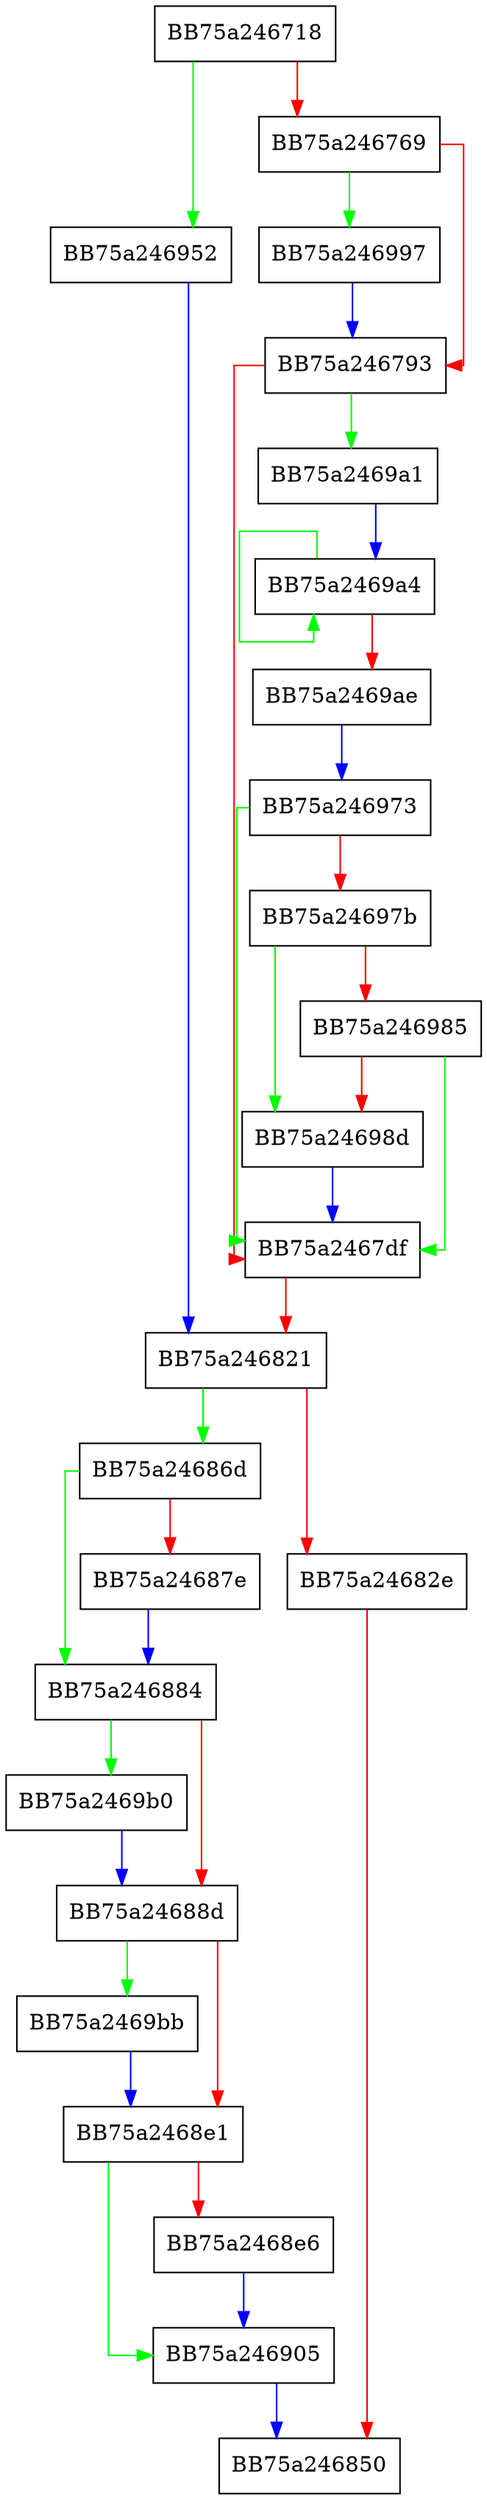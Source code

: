 digraph i21_findfirst {
  node [shape="box"];
  graph [splines=ortho];
  BB75a246718 -> BB75a246952 [color="green"];
  BB75a246718 -> BB75a246769 [color="red"];
  BB75a246769 -> BB75a246997 [color="green"];
  BB75a246769 -> BB75a246793 [color="red"];
  BB75a246793 -> BB75a2469a1 [color="green"];
  BB75a246793 -> BB75a2467df [color="red"];
  BB75a2467df -> BB75a246821 [color="red"];
  BB75a246821 -> BB75a24686d [color="green"];
  BB75a246821 -> BB75a24682e [color="red"];
  BB75a24682e -> BB75a246850 [color="red"];
  BB75a24686d -> BB75a246884 [color="green"];
  BB75a24686d -> BB75a24687e [color="red"];
  BB75a24687e -> BB75a246884 [color="blue"];
  BB75a246884 -> BB75a2469b0 [color="green"];
  BB75a246884 -> BB75a24688d [color="red"];
  BB75a24688d -> BB75a2469bb [color="green"];
  BB75a24688d -> BB75a2468e1 [color="red"];
  BB75a2468e1 -> BB75a246905 [color="green"];
  BB75a2468e1 -> BB75a2468e6 [color="red"];
  BB75a2468e6 -> BB75a246905 [color="blue"];
  BB75a246905 -> BB75a246850 [color="blue"];
  BB75a246952 -> BB75a246821 [color="blue"];
  BB75a246973 -> BB75a2467df [color="green"];
  BB75a246973 -> BB75a24697b [color="red"];
  BB75a24697b -> BB75a24698d [color="green"];
  BB75a24697b -> BB75a246985 [color="red"];
  BB75a246985 -> BB75a2467df [color="green"];
  BB75a246985 -> BB75a24698d [color="red"];
  BB75a24698d -> BB75a2467df [color="blue"];
  BB75a246997 -> BB75a246793 [color="blue"];
  BB75a2469a1 -> BB75a2469a4 [color="blue"];
  BB75a2469a4 -> BB75a2469a4 [color="green"];
  BB75a2469a4 -> BB75a2469ae [color="red"];
  BB75a2469ae -> BB75a246973 [color="blue"];
  BB75a2469b0 -> BB75a24688d [color="blue"];
  BB75a2469bb -> BB75a2468e1 [color="blue"];
}